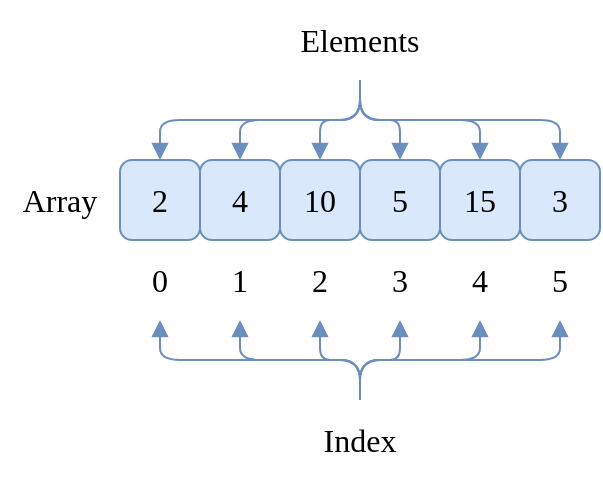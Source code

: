 <mxfile version="24.2.5" type="device">
  <diagram name="Page-1" id="G8ZvJWXJsHYqm7BaVf0D">
    <mxGraphModel dx="1420" dy="821" grid="1" gridSize="10" guides="1" tooltips="1" connect="1" arrows="1" fold="1" page="1" pageScale="1" pageWidth="850" pageHeight="1100" math="0" shadow="0">
      <root>
        <mxCell id="0" />
        <mxCell id="1" parent="0" />
        <mxCell id="PMAm1eprxCUSjiX53v8j-1" value="2" style="rounded=1;whiteSpace=wrap;html=1;shadow=0;strokeColor=#6c8ebf;strokeWidth=1;fontFamily=Ubuntu;fontSize=16;fontStyle=0;fillColor=#dae8fc;" vertex="1" parent="1">
          <mxGeometry x="200" y="200" width="40" height="40" as="geometry" />
        </mxCell>
        <mxCell id="PMAm1eprxCUSjiX53v8j-2" value="4" style="rounded=1;whiteSpace=wrap;html=1;shadow=0;strokeColor=#6c8ebf;strokeWidth=1;fontFamily=Ubuntu;fontSize=16;fontStyle=0;fillColor=#dae8fc;" vertex="1" parent="1">
          <mxGeometry x="240" y="200" width="40" height="40" as="geometry" />
        </mxCell>
        <mxCell id="PMAm1eprxCUSjiX53v8j-3" value="10" style="rounded=1;whiteSpace=wrap;html=1;shadow=0;strokeColor=#6c8ebf;strokeWidth=1;fontFamily=Ubuntu;fontSize=16;fontStyle=0;fillColor=#dae8fc;" vertex="1" parent="1">
          <mxGeometry x="280" y="200" width="40" height="40" as="geometry" />
        </mxCell>
        <mxCell id="PMAm1eprxCUSjiX53v8j-4" value="5" style="rounded=1;whiteSpace=wrap;html=1;shadow=0;strokeColor=#6c8ebf;strokeWidth=1;fontFamily=Ubuntu;fontSize=16;fontStyle=0;fillColor=#dae8fc;" vertex="1" parent="1">
          <mxGeometry x="320" y="200" width="40" height="40" as="geometry" />
        </mxCell>
        <mxCell id="PMAm1eprxCUSjiX53v8j-5" value="15" style="rounded=1;whiteSpace=wrap;html=1;shadow=0;strokeColor=#6c8ebf;strokeWidth=1;fontFamily=Ubuntu;fontSize=16;fontStyle=0;fillColor=#dae8fc;" vertex="1" parent="1">
          <mxGeometry x="360" y="200" width="40" height="40" as="geometry" />
        </mxCell>
        <mxCell id="PMAm1eprxCUSjiX53v8j-6" value="3" style="rounded=1;whiteSpace=wrap;html=1;shadow=0;strokeColor=#6c8ebf;strokeWidth=1;fontFamily=Ubuntu;fontSize=16;fontStyle=0;fillColor=#dae8fc;" vertex="1" parent="1">
          <mxGeometry x="400" y="200" width="40" height="40" as="geometry" />
        </mxCell>
        <mxCell id="PMAm1eprxCUSjiX53v8j-7" value="0" style="text;html=1;align=center;verticalAlign=middle;whiteSpace=wrap;rounded=0;fontFamily=Ubuntu;fontSize=16;fontStyle=0;" vertex="1" parent="1">
          <mxGeometry x="200" y="240" width="40" height="40" as="geometry" />
        </mxCell>
        <mxCell id="PMAm1eprxCUSjiX53v8j-8" value="1" style="text;html=1;align=center;verticalAlign=middle;whiteSpace=wrap;rounded=0;fontFamily=Ubuntu;fontSize=16;fontStyle=0;" vertex="1" parent="1">
          <mxGeometry x="240" y="240" width="40" height="40" as="geometry" />
        </mxCell>
        <mxCell id="PMAm1eprxCUSjiX53v8j-9" value="2" style="text;html=1;align=center;verticalAlign=middle;whiteSpace=wrap;rounded=0;fontFamily=Ubuntu;fontSize=16;fontStyle=0;" vertex="1" parent="1">
          <mxGeometry x="280" y="240" width="40" height="40" as="geometry" />
        </mxCell>
        <mxCell id="PMAm1eprxCUSjiX53v8j-10" value="3" style="text;html=1;align=center;verticalAlign=middle;whiteSpace=wrap;rounded=0;fontFamily=Ubuntu;fontSize=16;fontStyle=0;" vertex="1" parent="1">
          <mxGeometry x="320" y="240" width="40" height="40" as="geometry" />
        </mxCell>
        <mxCell id="PMAm1eprxCUSjiX53v8j-11" value="4" style="text;html=1;align=center;verticalAlign=middle;whiteSpace=wrap;rounded=0;fontFamily=Ubuntu;fontSize=16;fontStyle=0;" vertex="1" parent="1">
          <mxGeometry x="360" y="240" width="40" height="40" as="geometry" />
        </mxCell>
        <mxCell id="PMAm1eprxCUSjiX53v8j-12" value="5" style="text;html=1;align=center;verticalAlign=middle;whiteSpace=wrap;rounded=0;fontFamily=Ubuntu;fontSize=16;fontStyle=0;" vertex="1" parent="1">
          <mxGeometry x="400" y="240" width="40" height="40" as="geometry" />
        </mxCell>
        <mxCell id="PMAm1eprxCUSjiX53v8j-22" style="edgeStyle=orthogonalEdgeStyle;rounded=1;orthogonalLoop=1;jettySize=auto;html=1;shadow=0;strokeColor=#6c8ebf;strokeWidth=1;fontFamily=Ubuntu;fontSize=14;fontStyle=0;endArrow=block;endFill=1;fillColor=#dae8fc;" edge="1" parent="1" source="PMAm1eprxCUSjiX53v8j-13" target="PMAm1eprxCUSjiX53v8j-9">
          <mxGeometry relative="1" as="geometry" />
        </mxCell>
        <mxCell id="PMAm1eprxCUSjiX53v8j-23" style="edgeStyle=orthogonalEdgeStyle;rounded=1;orthogonalLoop=1;jettySize=auto;html=1;entryX=0.5;entryY=1;entryDx=0;entryDy=0;shadow=0;strokeColor=#6c8ebf;strokeWidth=1;fontFamily=Ubuntu;fontSize=14;fontStyle=0;endArrow=block;endFill=1;fillColor=#dae8fc;" edge="1" parent="1" source="PMAm1eprxCUSjiX53v8j-13" target="PMAm1eprxCUSjiX53v8j-10">
          <mxGeometry relative="1" as="geometry" />
        </mxCell>
        <mxCell id="PMAm1eprxCUSjiX53v8j-24" style="edgeStyle=orthogonalEdgeStyle;rounded=1;orthogonalLoop=1;jettySize=auto;html=1;entryX=0.5;entryY=1;entryDx=0;entryDy=0;shadow=0;strokeColor=#6c8ebf;strokeWidth=1;fontFamily=Ubuntu;fontSize=14;fontStyle=0;endArrow=block;endFill=1;fillColor=#dae8fc;" edge="1" parent="1" source="PMAm1eprxCUSjiX53v8j-13" target="PMAm1eprxCUSjiX53v8j-11">
          <mxGeometry relative="1" as="geometry" />
        </mxCell>
        <mxCell id="PMAm1eprxCUSjiX53v8j-25" style="edgeStyle=orthogonalEdgeStyle;rounded=1;orthogonalLoop=1;jettySize=auto;html=1;entryX=0.5;entryY=1;entryDx=0;entryDy=0;shadow=0;strokeColor=#6c8ebf;strokeWidth=1;fontFamily=Ubuntu;fontSize=14;fontStyle=0;endArrow=block;endFill=1;fillColor=#dae8fc;" edge="1" parent="1" source="PMAm1eprxCUSjiX53v8j-13" target="PMAm1eprxCUSjiX53v8j-8">
          <mxGeometry relative="1" as="geometry" />
        </mxCell>
        <mxCell id="PMAm1eprxCUSjiX53v8j-26" style="edgeStyle=orthogonalEdgeStyle;rounded=1;orthogonalLoop=1;jettySize=auto;html=1;entryX=0.5;entryY=1;entryDx=0;entryDy=0;shadow=0;strokeColor=#6c8ebf;strokeWidth=1;fontFamily=Ubuntu;fontSize=14;fontStyle=0;endArrow=block;endFill=1;fillColor=#dae8fc;exitX=0.5;exitY=0;exitDx=0;exitDy=0;" edge="1" parent="1" source="PMAm1eprxCUSjiX53v8j-13" target="PMAm1eprxCUSjiX53v8j-7">
          <mxGeometry relative="1" as="geometry" />
        </mxCell>
        <mxCell id="PMAm1eprxCUSjiX53v8j-27" style="edgeStyle=orthogonalEdgeStyle;rounded=1;orthogonalLoop=1;jettySize=auto;html=1;entryX=0.5;entryY=1;entryDx=0;entryDy=0;shadow=0;strokeColor=#6c8ebf;strokeWidth=1;fontFamily=Ubuntu;fontSize=14;fontStyle=0;endArrow=block;endFill=1;fillColor=#dae8fc;exitX=0.5;exitY=0;exitDx=0;exitDy=0;" edge="1" parent="1" source="PMAm1eprxCUSjiX53v8j-13" target="PMAm1eprxCUSjiX53v8j-12">
          <mxGeometry relative="1" as="geometry" />
        </mxCell>
        <mxCell id="PMAm1eprxCUSjiX53v8j-13" value="Index" style="text;html=1;align=center;verticalAlign=middle;whiteSpace=wrap;rounded=0;fontFamily=Ubuntu;fontSize=16;fontStyle=0;" vertex="1" parent="1">
          <mxGeometry x="280" y="320" width="80" height="40" as="geometry" />
        </mxCell>
        <mxCell id="PMAm1eprxCUSjiX53v8j-14" value="Array" style="text;html=1;align=center;verticalAlign=middle;whiteSpace=wrap;rounded=0;fontFamily=Ubuntu;fontSize=16;fontStyle=0;" vertex="1" parent="1">
          <mxGeometry x="140" y="200" width="60" height="40" as="geometry" />
        </mxCell>
        <mxCell id="PMAm1eprxCUSjiX53v8j-16" style="edgeStyle=orthogonalEdgeStyle;rounded=1;orthogonalLoop=1;jettySize=auto;html=1;entryX=0.5;entryY=0;entryDx=0;entryDy=0;shadow=0;strokeColor=#6c8ebf;strokeWidth=1;fontFamily=Ubuntu;fontSize=14;fontStyle=0;endArrow=block;endFill=1;fillColor=#dae8fc;exitX=0.5;exitY=1;exitDx=0;exitDy=0;" edge="1" parent="1" source="PMAm1eprxCUSjiX53v8j-15" target="PMAm1eprxCUSjiX53v8j-1">
          <mxGeometry relative="1" as="geometry" />
        </mxCell>
        <mxCell id="PMAm1eprxCUSjiX53v8j-17" style="edgeStyle=orthogonalEdgeStyle;rounded=1;orthogonalLoop=1;jettySize=auto;html=1;entryX=0.5;entryY=0;entryDx=0;entryDy=0;shadow=0;strokeColor=#6c8ebf;strokeWidth=1;fontFamily=Ubuntu;fontSize=14;fontStyle=0;endArrow=block;endFill=1;fillColor=#dae8fc;" edge="1" parent="1" source="PMAm1eprxCUSjiX53v8j-15" target="PMAm1eprxCUSjiX53v8j-2">
          <mxGeometry relative="1" as="geometry" />
        </mxCell>
        <mxCell id="PMAm1eprxCUSjiX53v8j-18" style="edgeStyle=orthogonalEdgeStyle;rounded=1;orthogonalLoop=1;jettySize=auto;html=1;entryX=0.5;entryY=0;entryDx=0;entryDy=0;shadow=0;strokeColor=#6c8ebf;strokeWidth=1;fontFamily=Ubuntu;fontSize=14;fontStyle=0;endArrow=block;endFill=1;fillColor=#dae8fc;" edge="1" parent="1" source="PMAm1eprxCUSjiX53v8j-15" target="PMAm1eprxCUSjiX53v8j-3">
          <mxGeometry relative="1" as="geometry" />
        </mxCell>
        <mxCell id="PMAm1eprxCUSjiX53v8j-19" style="edgeStyle=orthogonalEdgeStyle;rounded=1;orthogonalLoop=1;jettySize=auto;html=1;entryX=0.5;entryY=0;entryDx=0;entryDy=0;shadow=0;strokeColor=#6c8ebf;strokeWidth=1;fontFamily=Ubuntu;fontSize=14;fontStyle=0;endArrow=block;endFill=1;fillColor=#dae8fc;" edge="1" parent="1" source="PMAm1eprxCUSjiX53v8j-15" target="PMAm1eprxCUSjiX53v8j-4">
          <mxGeometry relative="1" as="geometry" />
        </mxCell>
        <mxCell id="PMAm1eprxCUSjiX53v8j-20" style="edgeStyle=orthogonalEdgeStyle;rounded=1;orthogonalLoop=1;jettySize=auto;html=1;entryX=0.5;entryY=0;entryDx=0;entryDy=0;shadow=0;strokeColor=#6c8ebf;strokeWidth=1;fontFamily=Ubuntu;fontSize=14;fontStyle=0;endArrow=block;endFill=1;fillColor=#dae8fc;exitX=0.5;exitY=1;exitDx=0;exitDy=0;" edge="1" parent="1" source="PMAm1eprxCUSjiX53v8j-15" target="PMAm1eprxCUSjiX53v8j-5">
          <mxGeometry relative="1" as="geometry" />
        </mxCell>
        <mxCell id="PMAm1eprxCUSjiX53v8j-21" style="edgeStyle=orthogonalEdgeStyle;rounded=1;orthogonalLoop=1;jettySize=auto;html=1;entryX=0.5;entryY=0;entryDx=0;entryDy=0;shadow=0;strokeColor=#6c8ebf;strokeWidth=1;fontFamily=Ubuntu;fontSize=14;fontStyle=0;endArrow=block;endFill=1;fillColor=#dae8fc;exitX=0.5;exitY=1;exitDx=0;exitDy=0;" edge="1" parent="1" source="PMAm1eprxCUSjiX53v8j-15" target="PMAm1eprxCUSjiX53v8j-6">
          <mxGeometry relative="1" as="geometry" />
        </mxCell>
        <mxCell id="PMAm1eprxCUSjiX53v8j-15" value="Elements" style="text;html=1;align=center;verticalAlign=middle;whiteSpace=wrap;rounded=0;fontFamily=Ubuntu;fontSize=16;fontStyle=0;" vertex="1" parent="1">
          <mxGeometry x="280" y="120" width="80" height="40" as="geometry" />
        </mxCell>
      </root>
    </mxGraphModel>
  </diagram>
</mxfile>
